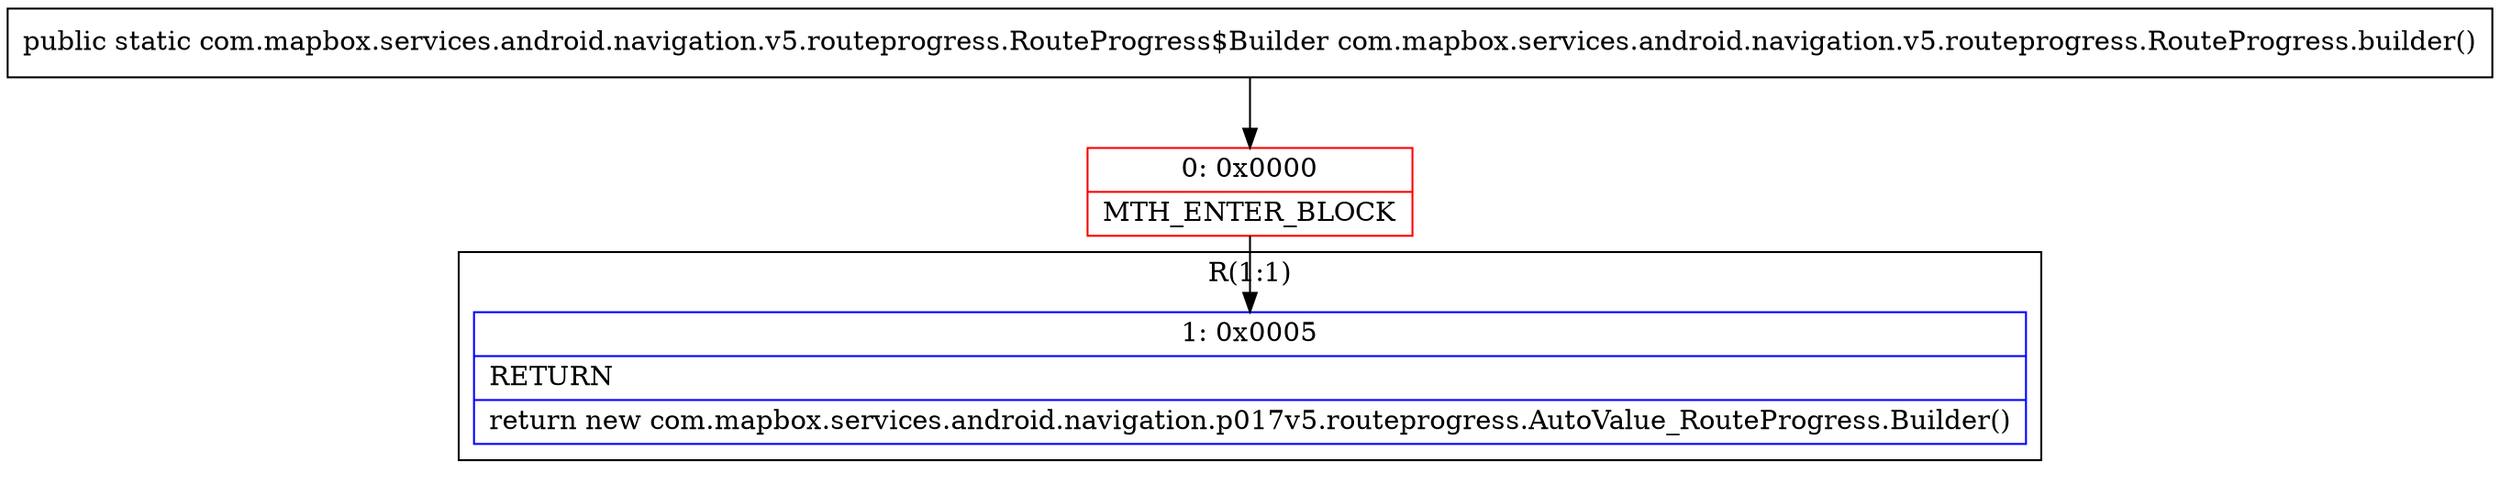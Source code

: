 digraph "CFG forcom.mapbox.services.android.navigation.v5.routeprogress.RouteProgress.builder()Lcom\/mapbox\/services\/android\/navigation\/v5\/routeprogress\/RouteProgress$Builder;" {
subgraph cluster_Region_989256786 {
label = "R(1:1)";
node [shape=record,color=blue];
Node_1 [shape=record,label="{1\:\ 0x0005|RETURN\l|return new com.mapbox.services.android.navigation.p017v5.routeprogress.AutoValue_RouteProgress.Builder()\l}"];
}
Node_0 [shape=record,color=red,label="{0\:\ 0x0000|MTH_ENTER_BLOCK\l}"];
MethodNode[shape=record,label="{public static com.mapbox.services.android.navigation.v5.routeprogress.RouteProgress$Builder com.mapbox.services.android.navigation.v5.routeprogress.RouteProgress.builder() }"];
MethodNode -> Node_0;
Node_0 -> Node_1;
}

